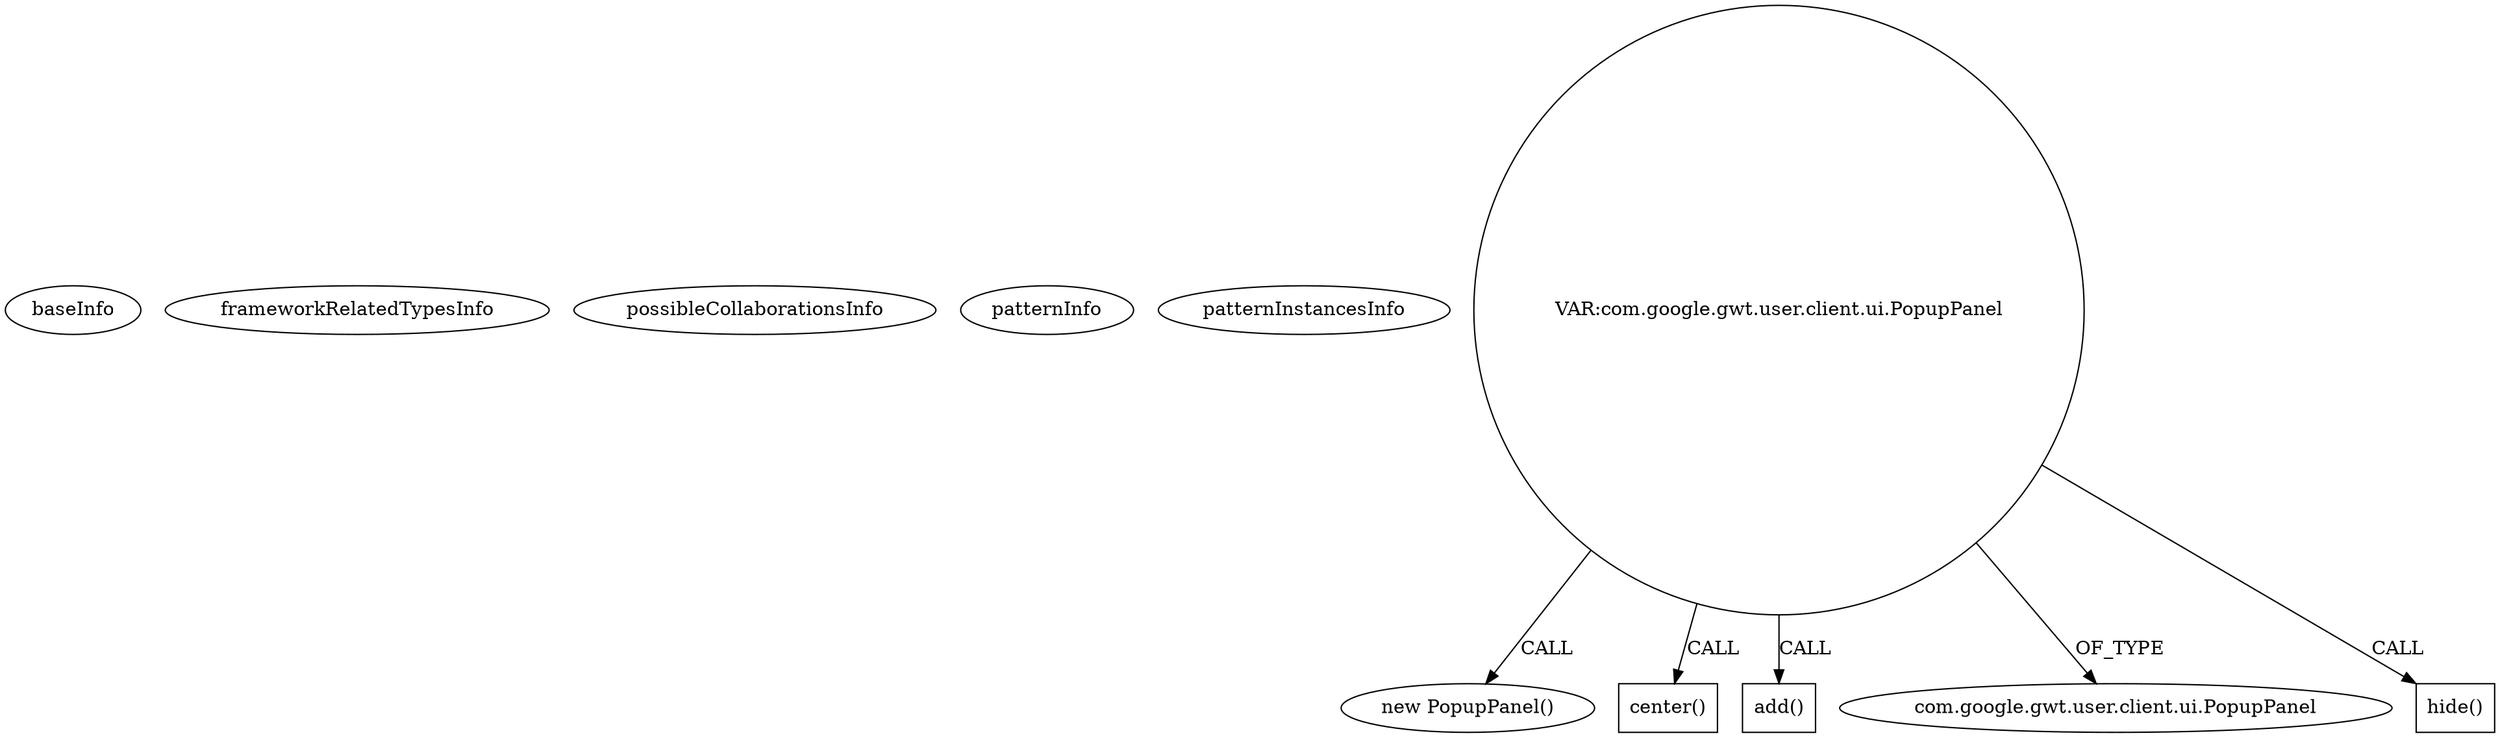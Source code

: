 digraph {
baseInfo[graphId=1816,category="pattern",isAnonymous=false,possibleRelation=false]
frameworkRelatedTypesInfo[]
possibleCollaborationsInfo[]
patternInfo[frequency=2.0,patternRootClient=null]
patternInstancesInfo[0="luxferrari-AlgebrApp~/luxferrari-AlgebrApp/AlgebrApp-master/AlgebrApp/src/org/luxferrari/algebrapp/client/AlgebrApp.java~AlgebrApp~3667",1="chrte-TemperatureWatcher~/chrte-TemperatureWatcher/TemperatureWatcher-master/src/com/google/gwt/sample/stockwatcher/client/TemperatureWatcher.java~TemperatureWatcher~1066"]
125[label="new PopupPanel()",vertexType="CONSTRUCTOR_CALL",isFrameworkType=false]
126[label="VAR:com.google.gwt.user.client.ui.PopupPanel",vertexType="VARIABLE_EXPRESION",isFrameworkType=false,shape=circle]
172[label="center()",vertexType="INSIDE_CALL",isFrameworkType=false,shape=box]
170[label="add()",vertexType="INSIDE_CALL",isFrameworkType=false,shape=box]
127[label="com.google.gwt.user.client.ui.PopupPanel",vertexType="FRAMEWORK_CLASS_TYPE",isFrameworkType=false]
180[label="hide()",vertexType="INSIDE_CALL",isFrameworkType=false,shape=box]
126->127[label="OF_TYPE"]
126->170[label="CALL"]
126->172[label="CALL"]
126->180[label="CALL"]
126->125[label="CALL"]
}
